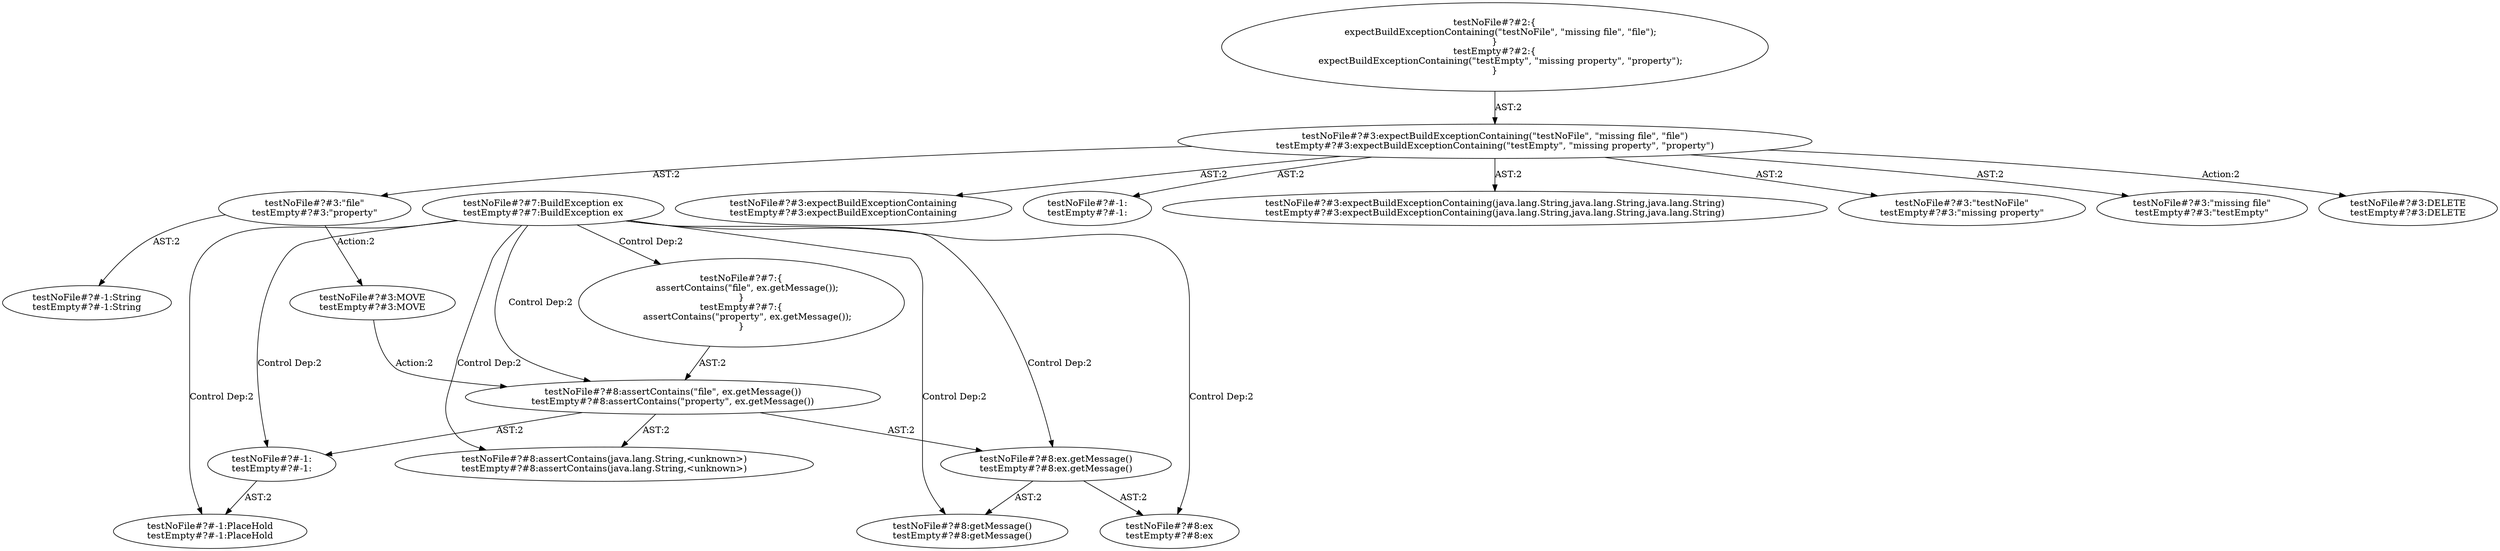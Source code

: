 digraph "Pattern" {
0 [label="testNoFile#?#3:MOVE
testEmpty#?#3:MOVE" shape=ellipse]
1 [label="testNoFile#?#3:\"file\"
testEmpty#?#3:\"property\"" shape=ellipse]
2 [label="testNoFile#?#3:expectBuildExceptionContaining(\"testNoFile\", \"missing file\", \"file\")
testEmpty#?#3:expectBuildExceptionContaining(\"testEmpty\", \"missing property\", \"property\")" shape=ellipse]
3 [label="testNoFile#?#2:\{
    expectBuildExceptionContaining(\"testNoFile\", \"missing file\", \"file\");
\}
testEmpty#?#2:\{
    expectBuildExceptionContaining(\"testEmpty\", \"missing property\", \"property\");
\}" shape=ellipse]
4 [label="testNoFile#?#3:expectBuildExceptionContaining
testEmpty#?#3:expectBuildExceptionContaining" shape=ellipse]
5 [label="testNoFile#?#-1:
testEmpty#?#-1:" shape=ellipse]
6 [label="testNoFile#?#3:expectBuildExceptionContaining(java.lang.String,java.lang.String,java.lang.String)
testEmpty#?#3:expectBuildExceptionContaining(java.lang.String,java.lang.String,java.lang.String)" shape=ellipse]
7 [label="testNoFile#?#3:\"testNoFile\"
testEmpty#?#3:\"missing property\"" shape=ellipse]
8 [label="testNoFile#?#3:\"missing file\"
testEmpty#?#3:\"testEmpty\"" shape=ellipse]
9 [label="testNoFile#?#3:DELETE
testEmpty#?#3:DELETE" shape=ellipse]
10 [label="testNoFile#?#-1:String
testEmpty#?#-1:String" shape=ellipse]
11 [label="testNoFile#?#8:assertContains(\"file\", ex.getMessage())
testEmpty#?#8:assertContains(\"property\", ex.getMessage())" shape=ellipse]
12 [label="testNoFile#?#7:BuildException ex
testEmpty#?#7:BuildException ex" shape=ellipse]
13 [label="testNoFile#?#7:\{
    assertContains(\"file\", ex.getMessage());
\}
testEmpty#?#7:\{
    assertContains(\"property\", ex.getMessage());
\}" shape=ellipse]
14 [label="testNoFile#?#8:assertContains(java.lang.String,<unknown>)
testEmpty#?#8:assertContains(java.lang.String,<unknown>)" shape=ellipse]
15 [label="testNoFile#?#-1:
testEmpty#?#-1:" shape=ellipse]
16 [label="testNoFile#?#-1:PlaceHold
testEmpty#?#-1:PlaceHold" shape=ellipse]
17 [label="testNoFile#?#8:ex.getMessage()
testEmpty#?#8:ex.getMessage()" shape=ellipse]
18 [label="testNoFile#?#8:getMessage()
testEmpty#?#8:getMessage()" shape=ellipse]
19 [label="testNoFile#?#8:ex
testEmpty#?#8:ex" shape=ellipse]
0 -> 11 [label="Action:2"];
1 -> 0 [label="Action:2"];
1 -> 10 [label="AST:2"];
2 -> 1 [label="AST:2"];
2 -> 4 [label="AST:2"];
2 -> 5 [label="AST:2"];
2 -> 6 [label="AST:2"];
2 -> 7 [label="AST:2"];
2 -> 8 [label="AST:2"];
2 -> 9 [label="Action:2"];
3 -> 2 [label="AST:2"];
11 -> 15 [label="AST:2"];
11 -> 14 [label="AST:2"];
11 -> 17 [label="AST:2"];
12 -> 11 [label="Control Dep:2"];
12 -> 13 [label="Control Dep:2"];
12 -> 14 [label="Control Dep:2"];
12 -> 15 [label="Control Dep:2"];
12 -> 16 [label="Control Dep:2"];
12 -> 17 [label="Control Dep:2"];
12 -> 18 [label="Control Dep:2"];
12 -> 19 [label="Control Dep:2"];
13 -> 11 [label="AST:2"];
15 -> 16 [label="AST:2"];
17 -> 19 [label="AST:2"];
17 -> 18 [label="AST:2"];
}